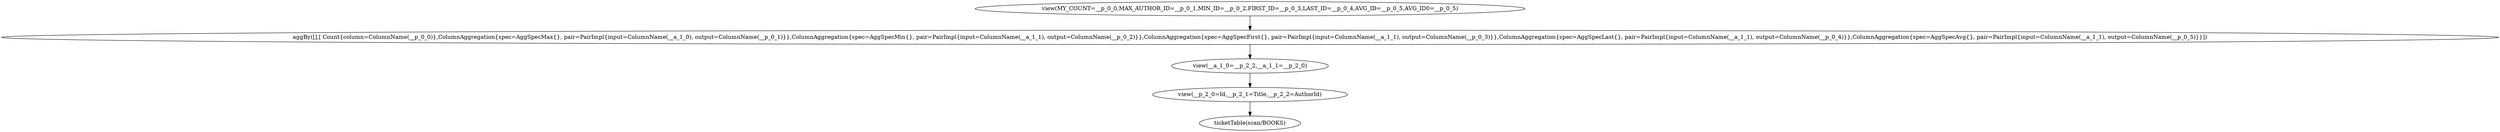 digraph {
"op_0" ["label"="ticketTable(scan/BOOKS)"]
"op_1" ["label"="view(__p_2_0=Id,__p_2_1=Title,__p_2_2=AuthorId)"]
"op_2" ["label"="view(__a_1_0=__p_2_2,__a_1_1=__p_2_0)"]
"op_3" ["label"="aggBy([],[ Count{column=ColumnName(__p_0_0)},ColumnAggregation{spec=AggSpecMax{}, pair=PairImpl{input=ColumnName(__a_1_0), output=ColumnName(__p_0_1)}},ColumnAggregation{spec=AggSpecMin{}, pair=PairImpl{input=ColumnName(__a_1_1), output=ColumnName(__p_0_2)}},ColumnAggregation{spec=AggSpecFirst{}, pair=PairImpl{input=ColumnName(__a_1_1), output=ColumnName(__p_0_3)}},ColumnAggregation{spec=AggSpecLast{}, pair=PairImpl{input=ColumnName(__a_1_1), output=ColumnName(__p_0_4)}},ColumnAggregation{spec=AggSpecAvg{}, pair=PairImpl{input=ColumnName(__a_1_1), output=ColumnName(__p_0_5)}}])"]
"op_4" ["label"="view(MY_COUNT=__p_0_0,MAX_AUTHOR_ID=__p_0_1,MIN_ID=__p_0_2,FIRST_ID=__p_0_3,LAST_ID=__p_0_4,AVG_ID=__p_0_5,AVG_ID0=__p_0_5)"]
"op_1" -> "op_0"
"op_2" -> "op_1"
"op_3" -> "op_2"
"op_4" -> "op_3"
}